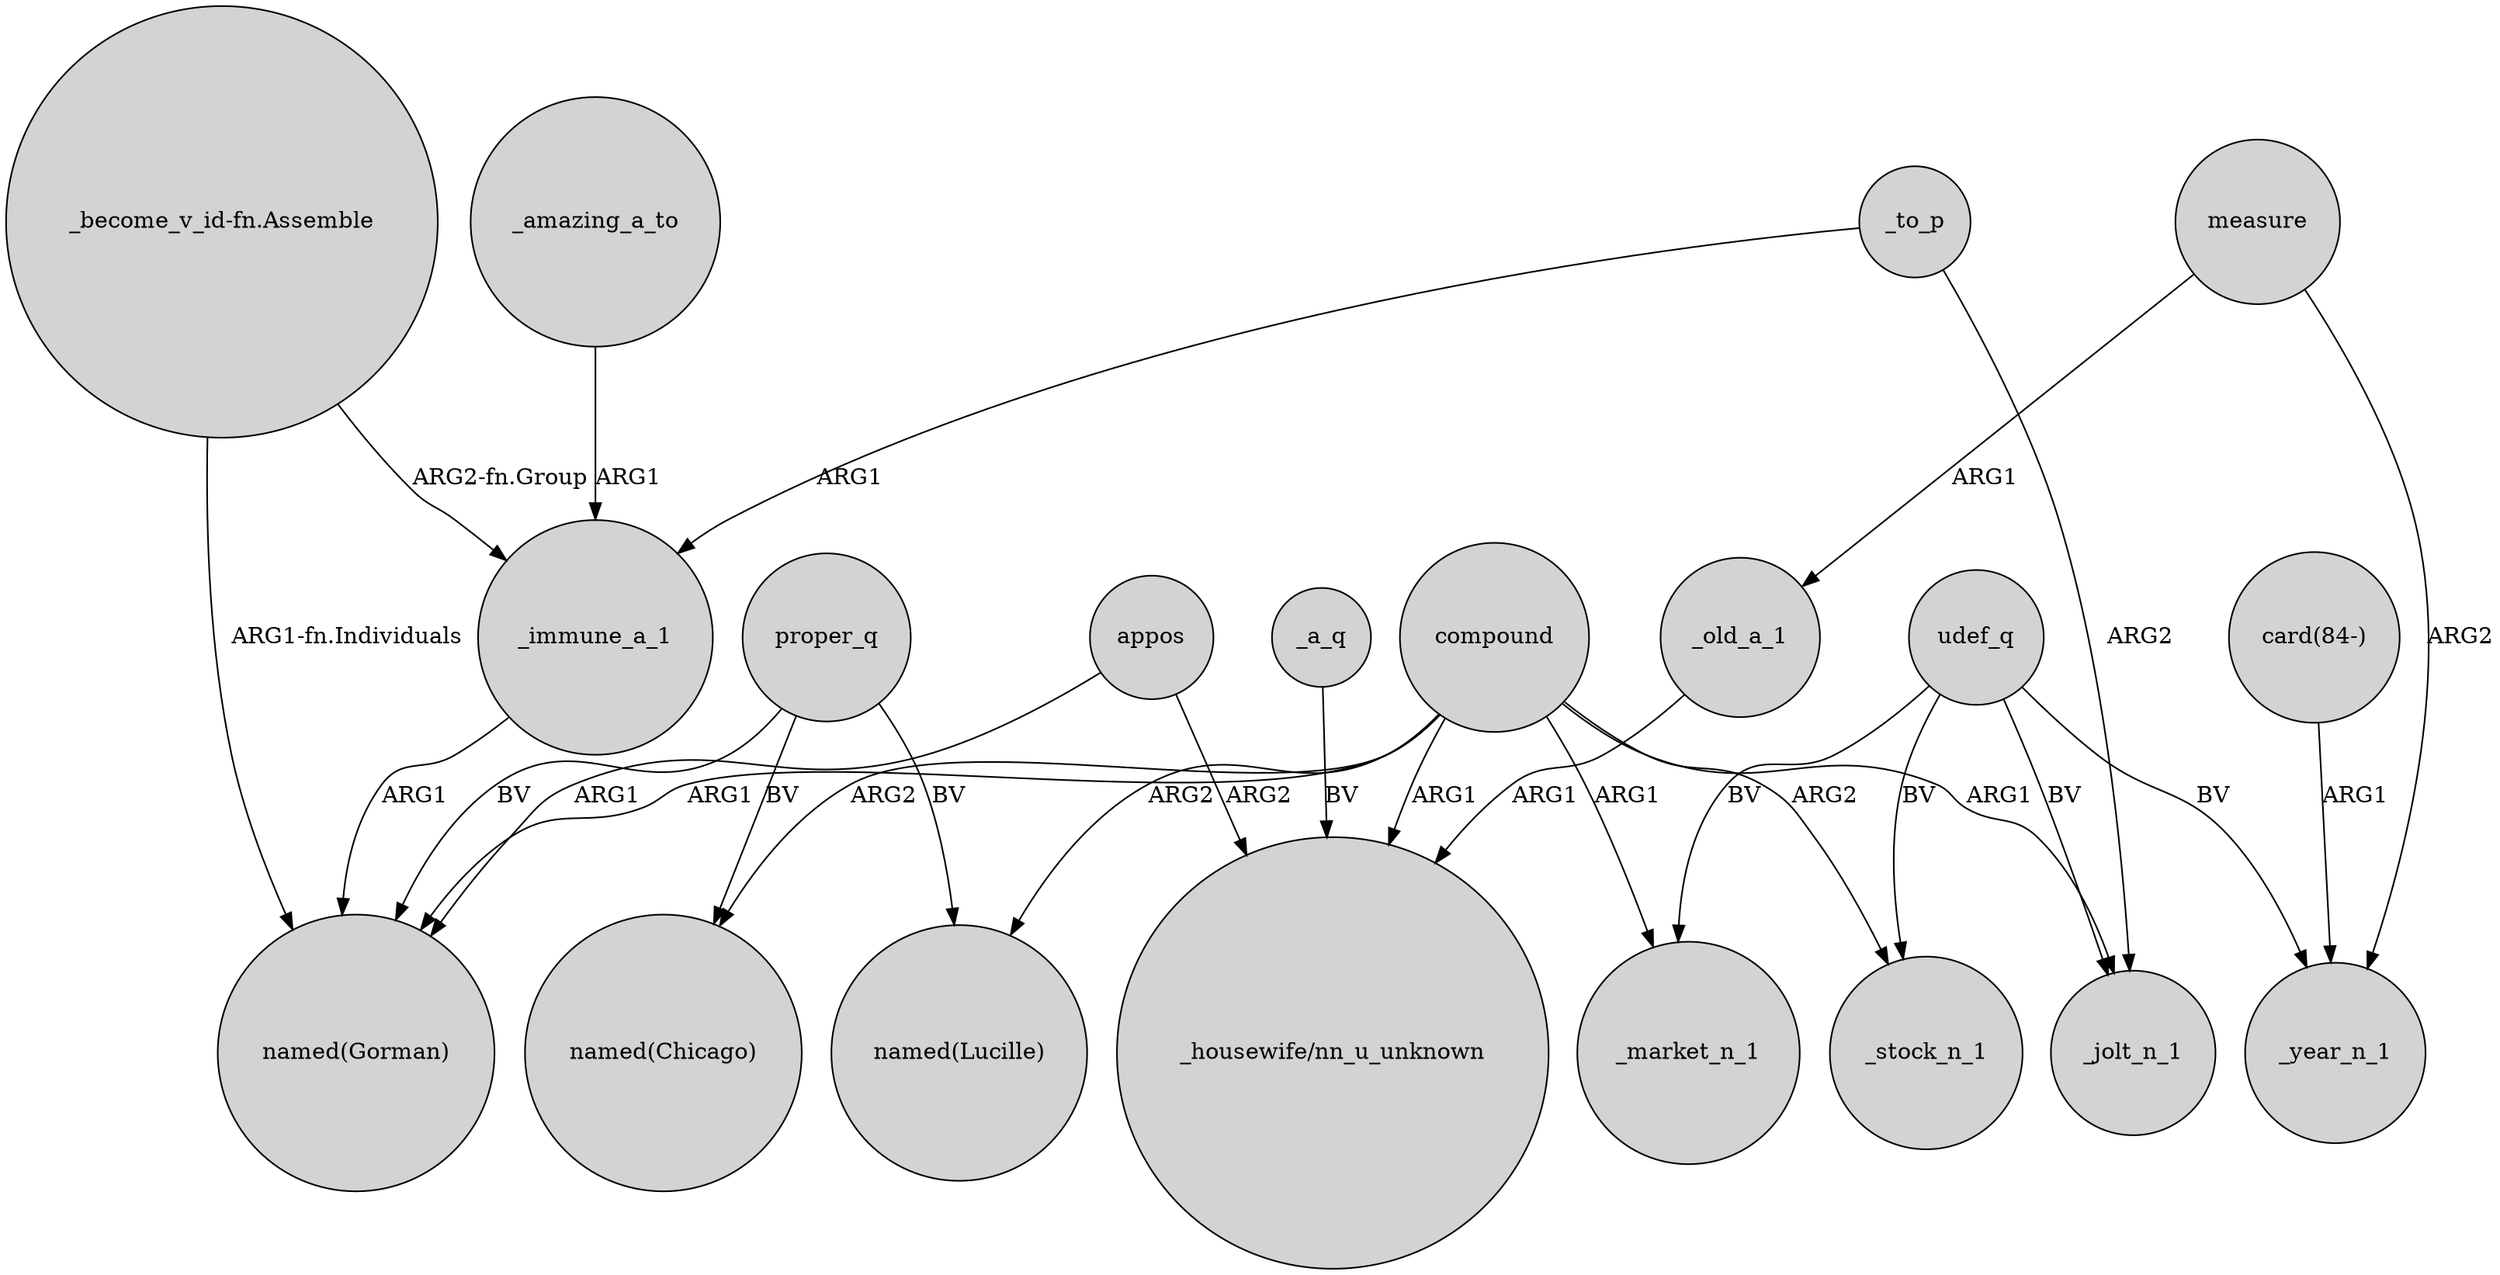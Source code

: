 digraph {
	node [shape=circle style=filled]
	compound -> "named(Gorman)" [label=ARG1]
	udef_q -> _market_n_1 [label=BV]
	compound -> "named(Lucille)" [label=ARG2]
	proper_q -> "named(Lucille)" [label=BV]
	appos -> "named(Gorman)" [label=ARG1]
	_to_p -> _jolt_n_1 [label=ARG2]
	compound -> _jolt_n_1 [label=ARG1]
	udef_q -> _jolt_n_1 [label=BV]
	_immune_a_1 -> "named(Gorman)" [label=ARG1]
	proper_q -> "named(Gorman)" [label=BV]
	compound -> "_housewife/nn_u_unknown" [label=ARG1]
	measure -> _old_a_1 [label=ARG1]
	measure -> _year_n_1 [label=ARG2]
	_old_a_1 -> "_housewife/nn_u_unknown" [label=ARG1]
	udef_q -> _stock_n_1 [label=BV]
	compound -> _stock_n_1 [label=ARG2]
	compound -> "named(Chicago)" [label=ARG2]
	proper_q -> "named(Chicago)" [label=BV]
	"_become_v_id-fn.Assemble" -> "named(Gorman)" [label="ARG1-fn.Individuals"]
	udef_q -> _year_n_1 [label=BV]
	_amazing_a_to -> _immune_a_1 [label=ARG1]
	_to_p -> _immune_a_1 [label=ARG1]
	"card(84-)" -> _year_n_1 [label=ARG1]
	compound -> _market_n_1 [label=ARG1]
	appos -> "_housewife/nn_u_unknown" [label=ARG2]
	"_become_v_id-fn.Assemble" -> _immune_a_1 [label="ARG2-fn.Group"]
	_a_q -> "_housewife/nn_u_unknown" [label=BV]
}
